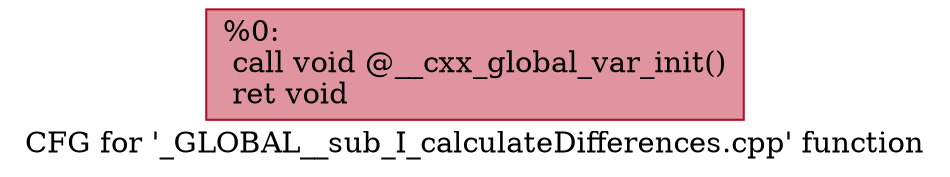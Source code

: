 digraph "CFG for '_GLOBAL__sub_I_calculateDifferences.cpp' function" {
	label="CFG for '_GLOBAL__sub_I_calculateDifferences.cpp' function";

	Node0x1797f200cb0 [shape=record,color="#b70d28ff", style=filled, fillcolor="#b70d2870",label="{%0:\l  call void @__cxx_global_var_init()\l  ret void\l}"];
}
